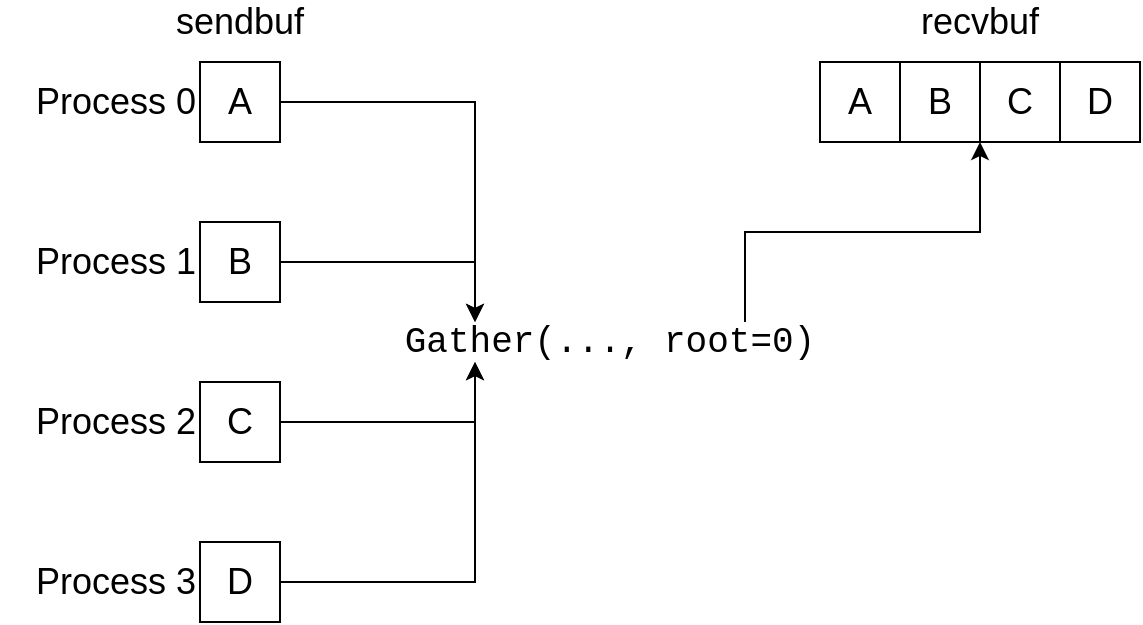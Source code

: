 <mxfile version="13.9.9" type="device"><diagram id="hkWBTXcrdfmeXuRJZaPe" name="Page-1"><mxGraphModel dx="786" dy="580" grid="1" gridSize="10" guides="1" tooltips="1" connect="1" arrows="1" fold="1" page="1" pageScale="1" pageWidth="827" pageHeight="1169" math="0" shadow="0"><root><mxCell id="0"/><mxCell id="1" parent="0"/><mxCell id="9zK0-hm9yMH1QVhe1eq6-2" value="A" style="rounded=0;whiteSpace=wrap;html=1;fontSize=18;" vertex="1" parent="1"><mxGeometry x="450" y="70" width="40" height="40" as="geometry"/></mxCell><mxCell id="9zK0-hm9yMH1QVhe1eq6-3" value="B" style="rounded=0;whiteSpace=wrap;html=1;fontSize=18;" vertex="1" parent="1"><mxGeometry x="140" y="150" width="40" height="40" as="geometry"/></mxCell><mxCell id="9zK0-hm9yMH1QVhe1eq6-4" value="C" style="rounded=0;whiteSpace=wrap;html=1;fontSize=18;" vertex="1" parent="1"><mxGeometry x="140" y="230" width="40" height="40" as="geometry"/></mxCell><mxCell id="9zK0-hm9yMH1QVhe1eq6-5" value="D" style="rounded=0;whiteSpace=wrap;html=1;fontSize=18;" vertex="1" parent="1"><mxGeometry x="140" y="310" width="40" height="40" as="geometry"/></mxCell><mxCell id="9zK0-hm9yMH1QVhe1eq6-6" style="edgeStyle=orthogonalEdgeStyle;rounded=0;orthogonalLoop=1;jettySize=auto;html=1;exitX=0.75;exitY=1;exitDx=0;exitDy=0;entryX=1;entryY=0.5;entryDx=0;entryDy=0;startArrow=classic;startFill=1;endArrow=none;endFill=0;" edge="1" parent="1" source="9zK0-hm9yMH1QVhe1eq6-10" target="9zK0-hm9yMH1QVhe1eq6-3"><mxGeometry relative="1" as="geometry"/></mxCell><mxCell id="9zK0-hm9yMH1QVhe1eq6-7" style="edgeStyle=orthogonalEdgeStyle;rounded=0;orthogonalLoop=1;jettySize=auto;html=1;exitX=0.75;exitY=0;exitDx=0;exitDy=0;entryX=1;entryY=0.5;entryDx=0;entryDy=0;startArrow=classic;startFill=1;endArrow=none;endFill=0;" edge="1" parent="1" source="9zK0-hm9yMH1QVhe1eq6-10" target="9zK0-hm9yMH1QVhe1eq6-4"><mxGeometry relative="1" as="geometry"/></mxCell><mxCell id="9zK0-hm9yMH1QVhe1eq6-8" style="edgeStyle=orthogonalEdgeStyle;rounded=0;orthogonalLoop=1;jettySize=auto;html=1;exitX=0.75;exitY=0;exitDx=0;exitDy=0;entryX=1;entryY=0.5;entryDx=0;entryDy=0;startArrow=classic;startFill=1;endArrow=none;endFill=0;" edge="1" parent="1" source="9zK0-hm9yMH1QVhe1eq6-10" target="9zK0-hm9yMH1QVhe1eq6-5"><mxGeometry relative="1" as="geometry"/></mxCell><mxCell id="9zK0-hm9yMH1QVhe1eq6-9" style="edgeStyle=orthogonalEdgeStyle;rounded=0;orthogonalLoop=1;jettySize=auto;html=1;exitX=0.75;exitY=1;exitDx=0;exitDy=0;entryX=1;entryY=0.5;entryDx=0;entryDy=0;startArrow=classic;startFill=1;endArrow=none;endFill=0;" edge="1" parent="1" source="9zK0-hm9yMH1QVhe1eq6-10" target="9zK0-hm9yMH1QVhe1eq6-18"><mxGeometry relative="1" as="geometry"><mxPoint x="497.5" y="260" as="sourcePoint"/><mxPoint x="370" y="160" as="targetPoint"/></mxGeometry></mxCell><mxCell id="9zK0-hm9yMH1QVhe1eq6-21" style="edgeStyle=orthogonalEdgeStyle;rounded=0;orthogonalLoop=1;jettySize=auto;html=1;exitX=0.25;exitY=1;exitDx=0;exitDy=0;entryX=1;entryY=1;entryDx=0;entryDy=0;" edge="1" parent="1" source="9zK0-hm9yMH1QVhe1eq6-10" target="9zK0-hm9yMH1QVhe1eq6-19"><mxGeometry relative="1" as="geometry"/></mxCell><mxCell id="9zK0-hm9yMH1QVhe1eq6-10" value="Gather(..., root=0)" style="text;html=1;strokeColor=none;fillColor=none;align=center;verticalAlign=middle;whiteSpace=wrap;rounded=0;fontSize=18;fontFamily=Courier;direction=west;rotation=0;" vertex="1" parent="1"><mxGeometry x="210" y="200" width="270" height="20" as="geometry"/></mxCell><mxCell id="9zK0-hm9yMH1QVhe1eq6-11" value="Process 0" style="text;html=1;strokeColor=none;fillColor=none;align=right;verticalAlign=middle;whiteSpace=wrap;rounded=0;fontFamily=Helvetica;fontSize=18;" vertex="1" parent="1"><mxGeometry x="40" y="80" width="100" height="20" as="geometry"/></mxCell><mxCell id="9zK0-hm9yMH1QVhe1eq6-12" value="Process 1&lt;span style=&quot;color: rgba(0 , 0 , 0 , 0) ; font-family: monospace ; font-size: 0px&quot;&gt;%3CmxGraphModel%3E%3Croot%3E%3CmxCell%20id%3D%220%22%2F%3E%3CmxCell%20id%3D%221%22%20parent%3D%220%22%2F%3E%3CmxCell%20id%3D%222%22%20value%3D%22Process%200%22%20style%3D%22text%3Bhtml%3D1%3BstrokeColor%3Dnone%3BfillColor%3Dnone%3Balign%3Dright%3BverticalAlign%3Dmiddle%3BwhiteSpace%3Dwrap%3Brounded%3D0%3BfontFamily%3DHelvetica%3BfontSize%3D18%3B%22%20vertex%3D%221%22%20parent%3D%221%22%3E%3CmxGeometry%20x%3D%2260%22%20y%3D%2290%22%20width%3D%22100%22%20height%3D%2220%22%20as%3D%22geometry%22%2F%3E%3C%2FmxCell%3E%3C%2Froot%3E%3C%2FmxGraphModel%3E&lt;/span&gt;" style="text;html=1;strokeColor=none;fillColor=none;align=right;verticalAlign=middle;whiteSpace=wrap;rounded=0;fontFamily=Helvetica;fontSize=18;" vertex="1" parent="1"><mxGeometry x="40" y="160" width="100" height="20" as="geometry"/></mxCell><mxCell id="9zK0-hm9yMH1QVhe1eq6-13" value="Process 2" style="text;html=1;strokeColor=none;fillColor=none;align=right;verticalAlign=middle;whiteSpace=wrap;rounded=0;fontFamily=Helvetica;fontSize=18;" vertex="1" parent="1"><mxGeometry x="40" y="240" width="100" height="20" as="geometry"/></mxCell><mxCell id="9zK0-hm9yMH1QVhe1eq6-14" value="Process 3" style="text;html=1;strokeColor=none;fillColor=none;align=right;verticalAlign=middle;whiteSpace=wrap;rounded=0;fontFamily=Helvetica;fontSize=18;" vertex="1" parent="1"><mxGeometry x="40" y="320" width="100" height="20" as="geometry"/></mxCell><mxCell id="9zK0-hm9yMH1QVhe1eq6-15" value="sendbuf" style="text;html=1;strokeColor=none;fillColor=none;align=center;verticalAlign=middle;whiteSpace=wrap;rounded=0;fontFamily=Helvetica;fontSize=18;" vertex="1" parent="1"><mxGeometry x="120" y="40" width="80" height="20" as="geometry"/></mxCell><mxCell id="9zK0-hm9yMH1QVhe1eq6-16" value="recvbuf" style="text;html=1;strokeColor=none;fillColor=none;align=center;verticalAlign=middle;whiteSpace=wrap;rounded=0;fontFamily=Helvetica;fontSize=18;" vertex="1" parent="1"><mxGeometry x="490" y="40" width="80" height="20" as="geometry"/></mxCell><mxCell id="9zK0-hm9yMH1QVhe1eq6-17" value="C" style="rounded=0;whiteSpace=wrap;html=1;fontSize=18;" vertex="1" parent="1"><mxGeometry x="530" y="70" width="40" height="40" as="geometry"/></mxCell><mxCell id="9zK0-hm9yMH1QVhe1eq6-18" value="A" style="rounded=0;whiteSpace=wrap;html=1;fontSize=18;" vertex="1" parent="1"><mxGeometry x="140" y="70" width="40" height="40" as="geometry"/></mxCell><mxCell id="9zK0-hm9yMH1QVhe1eq6-19" value="B" style="rounded=0;whiteSpace=wrap;html=1;fontSize=18;" vertex="1" parent="1"><mxGeometry x="490" y="70" width="40" height="40" as="geometry"/></mxCell><mxCell id="9zK0-hm9yMH1QVhe1eq6-20" value="D" style="rounded=0;whiteSpace=wrap;html=1;fontSize=18;" vertex="1" parent="1"><mxGeometry x="570" y="70" width="40" height="40" as="geometry"/></mxCell></root></mxGraphModel></diagram></mxfile>
